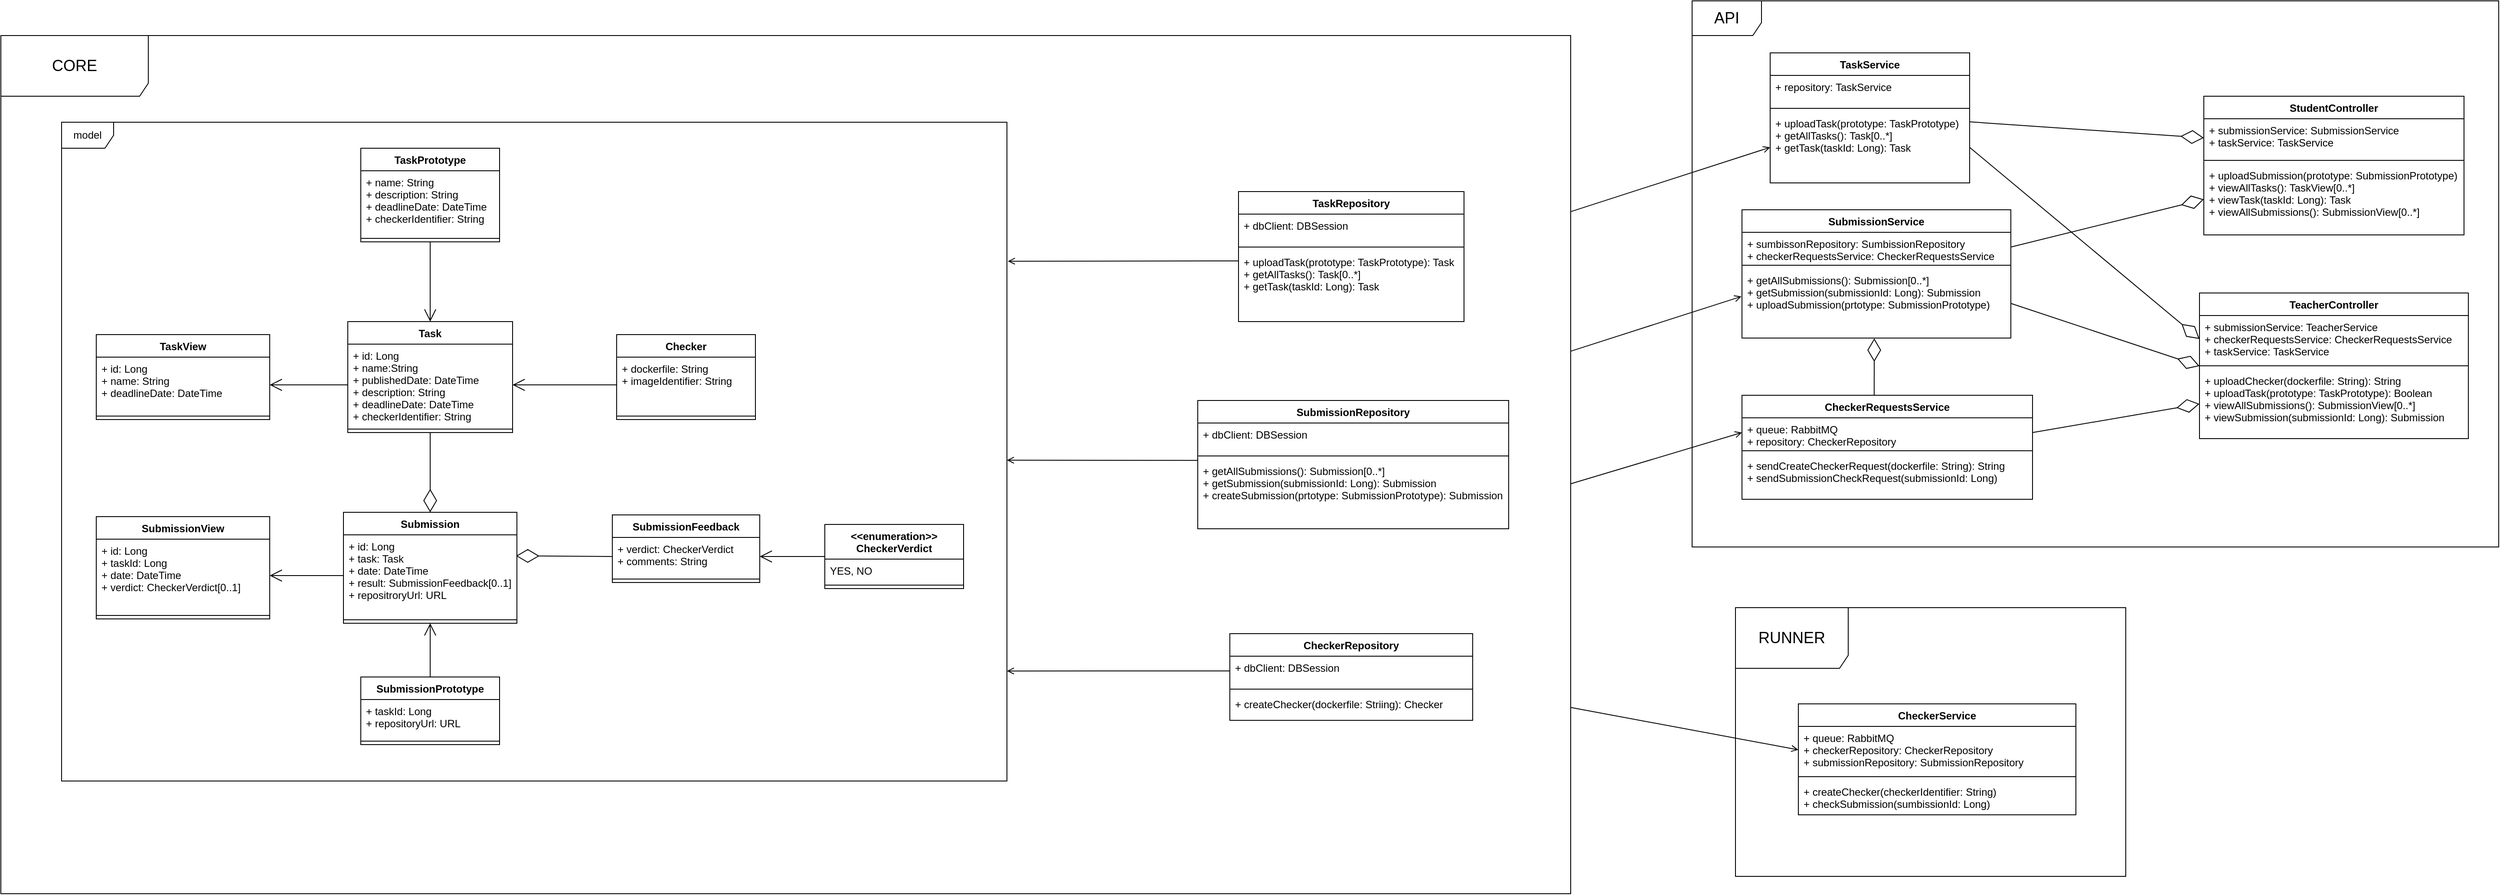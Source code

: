 <mxfile version="18.0.3" type="device"><diagram id="C5RBs43oDa-KdzZeNtuy" name="Page-1"><mxGraphModel dx="4216" dy="2003" grid="1" gridSize="10" guides="1" tooltips="1" connect="1" arrows="1" fold="1" page="1" pageScale="1" pageWidth="827" pageHeight="1169" math="0" shadow="0"><root><mxCell id="WIyWlLk6GJQsqaUBKTNV-0"/><mxCell id="WIyWlLk6GJQsqaUBKTNV-1" parent="WIyWlLk6GJQsqaUBKTNV-0"/><mxCell id="NryUj-5ahxl4Ziqzp5zA-139" value="RUNNER" style="shape=umlFrame;whiteSpace=wrap;html=1;fontSize=18;width=130;height=70;" parent="WIyWlLk6GJQsqaUBKTNV-1" vertex="1"><mxGeometry x="1440" y="880" width="450" height="310" as="geometry"/></mxCell><mxCell id="NryUj-5ahxl4Ziqzp5zA-133" value="&lt;font style=&quot;font-size: 18px;&quot;&gt;API&lt;/font&gt;" style="shape=umlFrame;whiteSpace=wrap;html=1;width=80;height=40;" parent="WIyWlLk6GJQsqaUBKTNV-1" vertex="1"><mxGeometry x="1390" y="180" width="930" height="630" as="geometry"/></mxCell><mxCell id="NryUj-5ahxl4Ziqzp5zA-138" value="&lt;span style=&quot;font-size: 18px;&quot;&gt;CORE&lt;/span&gt;" style="shape=umlFrame;whiteSpace=wrap;html=1;width=170;height=70;" parent="WIyWlLk6GJQsqaUBKTNV-1" vertex="1"><mxGeometry x="-560" y="220" width="1810" height="990" as="geometry"/></mxCell><mxCell id="NryUj-5ahxl4Ziqzp5zA-107" value="model" style="shape=umlFrame;whiteSpace=wrap;html=1;" parent="WIyWlLk6GJQsqaUBKTNV-1" vertex="1"><mxGeometry x="-490" y="320" width="1090" height="760" as="geometry"/></mxCell><mxCell id="KTFxfeS7jNHiuXFgbpvd-0" value="Task" style="swimlane;fontStyle=1;align=center;verticalAlign=top;childLayout=stackLayout;horizontal=1;startSize=26;horizontalStack=0;resizeParent=1;resizeParentMax=0;resizeLast=0;collapsible=1;marginBottom=0;" parent="WIyWlLk6GJQsqaUBKTNV-1" vertex="1"><mxGeometry x="-160" y="550" width="190" height="128" as="geometry"/></mxCell><mxCell id="KTFxfeS7jNHiuXFgbpvd-1" value="+ id: Long&#10;+ name:String&#10;+ publishedDate: DateTime&#10;+ description: String&#10;+ deadlineDate: DateTime&#10;+ checkerIdentifier: String" style="text;strokeColor=none;fillColor=none;align=left;verticalAlign=top;spacingLeft=4;spacingRight=4;overflow=hidden;rotatable=0;points=[[0,0.5],[1,0.5]];portConstraint=eastwest;" parent="KTFxfeS7jNHiuXFgbpvd-0" vertex="1"><mxGeometry y="26" width="190" height="94" as="geometry"/></mxCell><mxCell id="KTFxfeS7jNHiuXFgbpvd-2" value="" style="line;strokeWidth=1;fillColor=none;align=left;verticalAlign=middle;spacingTop=-1;spacingLeft=3;spacingRight=3;rotatable=0;labelPosition=right;points=[];portConstraint=eastwest;" parent="KTFxfeS7jNHiuXFgbpvd-0" vertex="1"><mxGeometry y="120" width="190" height="8" as="geometry"/></mxCell><mxCell id="KTFxfeS7jNHiuXFgbpvd-4" value="Submission" style="swimlane;fontStyle=1;align=center;verticalAlign=top;childLayout=stackLayout;horizontal=1;startSize=26;horizontalStack=0;resizeParent=1;resizeParentMax=0;resizeLast=0;collapsible=1;marginBottom=0;" parent="WIyWlLk6GJQsqaUBKTNV-1" vertex="1"><mxGeometry x="-165" y="770" width="200" height="128" as="geometry"/></mxCell><mxCell id="KTFxfeS7jNHiuXFgbpvd-5" value="+ id: Long&#10;+ task: Task&#10;+ date: DateTime&#10;+ result: SubmissionFeedback[0..1]&#10;+ repositroryUrl: URL &#10;" style="text;strokeColor=none;fillColor=none;align=left;verticalAlign=top;spacingLeft=4;spacingRight=4;overflow=hidden;rotatable=0;points=[[0,0.5],[1,0.5]];portConstraint=eastwest;" parent="KTFxfeS7jNHiuXFgbpvd-4" vertex="1"><mxGeometry y="26" width="200" height="94" as="geometry"/></mxCell><mxCell id="KTFxfeS7jNHiuXFgbpvd-6" value="" style="line;strokeWidth=1;fillColor=none;align=left;verticalAlign=middle;spacingTop=-1;spacingLeft=3;spacingRight=3;rotatable=0;labelPosition=right;points=[];portConstraint=eastwest;" parent="KTFxfeS7jNHiuXFgbpvd-4" vertex="1"><mxGeometry y="120" width="200" height="8" as="geometry"/></mxCell><mxCell id="KTFxfeS7jNHiuXFgbpvd-19" value="SubmissionFeedback" style="swimlane;fontStyle=1;align=center;verticalAlign=top;childLayout=stackLayout;horizontal=1;startSize=26;horizontalStack=0;resizeParent=1;resizeParentMax=0;resizeLast=0;collapsible=1;marginBottom=0;" parent="WIyWlLk6GJQsqaUBKTNV-1" vertex="1"><mxGeometry x="145" y="773" width="170" height="78" as="geometry"/></mxCell><mxCell id="KTFxfeS7jNHiuXFgbpvd-20" value="+ verdict: CheckerVerdict&#10;+ comments: String&#10;" style="text;strokeColor=none;fillColor=none;align=left;verticalAlign=top;spacingLeft=4;spacingRight=4;overflow=hidden;rotatable=0;points=[[0,0.5],[1,0.5]];portConstraint=eastwest;" parent="KTFxfeS7jNHiuXFgbpvd-19" vertex="1"><mxGeometry y="26" width="170" height="44" as="geometry"/></mxCell><mxCell id="KTFxfeS7jNHiuXFgbpvd-21" value="" style="line;strokeWidth=1;fillColor=none;align=left;verticalAlign=middle;spacingTop=-1;spacingLeft=3;spacingRight=3;rotatable=0;labelPosition=right;points=[];portConstraint=eastwest;" parent="KTFxfeS7jNHiuXFgbpvd-19" vertex="1"><mxGeometry y="70" width="170" height="8" as="geometry"/></mxCell><mxCell id="KTFxfeS7jNHiuXFgbpvd-35" value="&lt;&lt;enumeration&gt;&gt;&#10;CheckerVerdict" style="swimlane;fontStyle=1;align=center;verticalAlign=top;childLayout=stackLayout;horizontal=1;startSize=40;horizontalStack=0;resizeParent=1;resizeParentMax=0;resizeLast=0;collapsible=1;marginBottom=0;" parent="WIyWlLk6GJQsqaUBKTNV-1" vertex="1"><mxGeometry x="390" y="784" width="160" height="74" as="geometry"/></mxCell><mxCell id="KTFxfeS7jNHiuXFgbpvd-36" value="YES, NO" style="text;strokeColor=none;fillColor=none;align=left;verticalAlign=top;spacingLeft=4;spacingRight=4;overflow=hidden;rotatable=0;points=[[0,0.5],[1,0.5]];portConstraint=eastwest;" parent="KTFxfeS7jNHiuXFgbpvd-35" vertex="1"><mxGeometry y="40" width="160" height="26" as="geometry"/></mxCell><mxCell id="KTFxfeS7jNHiuXFgbpvd-37" value="" style="line;strokeWidth=1;fillColor=none;align=left;verticalAlign=middle;spacingTop=-1;spacingLeft=3;spacingRight=3;rotatable=0;labelPosition=right;points=[];portConstraint=eastwest;" parent="KTFxfeS7jNHiuXFgbpvd-35" vertex="1"><mxGeometry y="66" width="160" height="8" as="geometry"/></mxCell><mxCell id="NryUj-5ahxl4Ziqzp5zA-10" value="" style="endArrow=diamondThin;endFill=0;endSize=24;html=1;rounded=0;exitX=0.5;exitY=1;exitDx=0;exitDy=0;entryX=0.5;entryY=0;entryDx=0;entryDy=0;" parent="WIyWlLk6GJQsqaUBKTNV-1" source="KTFxfeS7jNHiuXFgbpvd-0" target="KTFxfeS7jNHiuXFgbpvd-4" edge="1"><mxGeometry width="160" relative="1" as="geometry"><mxPoint x="40" y="770" as="sourcePoint"/><mxPoint x="-130" y="690" as="targetPoint"/></mxGeometry></mxCell><mxCell id="NryUj-5ahxl4Ziqzp5zA-12" value="" style="endArrow=diamondThin;endFill=0;endSize=24;html=1;rounded=0;exitX=0;exitY=0.5;exitDx=0;exitDy=0;entryX=0.995;entryY=0.258;entryDx=0;entryDy=0;entryPerimeter=0;" parent="WIyWlLk6GJQsqaUBKTNV-1" source="KTFxfeS7jNHiuXFgbpvd-20" target="KTFxfeS7jNHiuXFgbpvd-5" edge="1"><mxGeometry width="160" relative="1" as="geometry"><mxPoint x="40" y="770" as="sourcePoint"/><mxPoint x="40" y="815" as="targetPoint"/></mxGeometry></mxCell><mxCell id="NryUj-5ahxl4Ziqzp5zA-29" value="Checker" style="swimlane;fontStyle=1;align=center;verticalAlign=top;childLayout=stackLayout;horizontal=1;startSize=26;horizontalStack=0;resizeParent=1;resizeParentMax=0;resizeLast=0;collapsible=1;marginBottom=0;" parent="WIyWlLk6GJQsqaUBKTNV-1" vertex="1"><mxGeometry x="150" y="565" width="160" height="98" as="geometry"/></mxCell><mxCell id="NryUj-5ahxl4Ziqzp5zA-30" value="+ dockerfile: String&#10;+ imageIdentifier: String" style="text;strokeColor=none;fillColor=none;align=left;verticalAlign=top;spacingLeft=4;spacingRight=4;overflow=hidden;rotatable=0;points=[[0,0.5],[1,0.5]];portConstraint=eastwest;" parent="NryUj-5ahxl4Ziqzp5zA-29" vertex="1"><mxGeometry y="26" width="160" height="64" as="geometry"/></mxCell><mxCell id="NryUj-5ahxl4Ziqzp5zA-31" value="" style="line;strokeWidth=1;fillColor=none;align=left;verticalAlign=middle;spacingTop=-1;spacingLeft=3;spacingRight=3;rotatable=0;labelPosition=right;points=[];portConstraint=eastwest;" parent="NryUj-5ahxl4Ziqzp5zA-29" vertex="1"><mxGeometry y="90" width="160" height="8" as="geometry"/></mxCell><mxCell id="NryUj-5ahxl4Ziqzp5zA-34" value="" style="endArrow=open;endFill=1;endSize=12;html=1;rounded=0;exitX=0;exitY=0.5;exitDx=0;exitDy=0;" parent="WIyWlLk6GJQsqaUBKTNV-1" source="NryUj-5ahxl4Ziqzp5zA-30" target="KTFxfeS7jNHiuXFgbpvd-1" edge="1"><mxGeometry width="160" relative="1" as="geometry"><mxPoint x="50" y="691" as="sourcePoint"/><mxPoint x="210" y="691" as="targetPoint"/></mxGeometry></mxCell><mxCell id="NryUj-5ahxl4Ziqzp5zA-35" value="TaskPrototype" style="swimlane;fontStyle=1;align=center;verticalAlign=top;childLayout=stackLayout;horizontal=1;startSize=26;horizontalStack=0;resizeParent=1;resizeParentMax=0;resizeLast=0;collapsible=1;marginBottom=0;" parent="WIyWlLk6GJQsqaUBKTNV-1" vertex="1"><mxGeometry x="-145" y="350" width="160" height="108" as="geometry"/></mxCell><mxCell id="NryUj-5ahxl4Ziqzp5zA-36" value="+ name: String&#10;+ description: String&#10;+ deadlineDate: DateTime&#10;+ checkerIdentifier: String" style="text;strokeColor=none;fillColor=none;align=left;verticalAlign=top;spacingLeft=4;spacingRight=4;overflow=hidden;rotatable=0;points=[[0,0.5],[1,0.5]];portConstraint=eastwest;" parent="NryUj-5ahxl4Ziqzp5zA-35" vertex="1"><mxGeometry y="26" width="160" height="74" as="geometry"/></mxCell><mxCell id="NryUj-5ahxl4Ziqzp5zA-37" value="" style="line;strokeWidth=1;fillColor=none;align=left;verticalAlign=middle;spacingTop=-1;spacingLeft=3;spacingRight=3;rotatable=0;labelPosition=right;points=[];portConstraint=eastwest;" parent="NryUj-5ahxl4Ziqzp5zA-35" vertex="1"><mxGeometry y="100" width="160" height="8" as="geometry"/></mxCell><mxCell id="NryUj-5ahxl4Ziqzp5zA-39" value="" style="endArrow=open;endFill=1;endSize=12;html=1;rounded=0;entryX=0.5;entryY=0;entryDx=0;entryDy=0;exitX=0.5;exitY=1;exitDx=0;exitDy=0;" parent="WIyWlLk6GJQsqaUBKTNV-1" source="NryUj-5ahxl4Ziqzp5zA-35" target="KTFxfeS7jNHiuXFgbpvd-0" edge="1"><mxGeometry width="160" relative="1" as="geometry"><mxPoint x="-100" y="460" as="sourcePoint"/><mxPoint x="-65" y="488.004" as="targetPoint"/></mxGeometry></mxCell><mxCell id="NryUj-5ahxl4Ziqzp5zA-40" value="SubmissionView" style="swimlane;fontStyle=1;align=center;verticalAlign=top;childLayout=stackLayout;horizontal=1;startSize=26;horizontalStack=0;resizeParent=1;resizeParentMax=0;resizeLast=0;collapsible=1;marginBottom=0;" parent="WIyWlLk6GJQsqaUBKTNV-1" vertex="1"><mxGeometry x="-450" y="775" width="200" height="118" as="geometry"/></mxCell><mxCell id="NryUj-5ahxl4Ziqzp5zA-41" value="+ id: Long&#10;+ taskId: Long&#10;+ date: DateTime&#10;+ verdict: CheckerVerdict[0..1] &#10;" style="text;strokeColor=none;fillColor=none;align=left;verticalAlign=top;spacingLeft=4;spacingRight=4;overflow=hidden;rotatable=0;points=[[0,0.5],[1,0.5]];portConstraint=eastwest;" parent="NryUj-5ahxl4Ziqzp5zA-40" vertex="1"><mxGeometry y="26" width="200" height="84" as="geometry"/></mxCell><mxCell id="NryUj-5ahxl4Ziqzp5zA-42" value="" style="line;strokeWidth=1;fillColor=none;align=left;verticalAlign=middle;spacingTop=-1;spacingLeft=3;spacingRight=3;rotatable=0;labelPosition=right;points=[];portConstraint=eastwest;" parent="NryUj-5ahxl4Ziqzp5zA-40" vertex="1"><mxGeometry y="110" width="200" height="8" as="geometry"/></mxCell><mxCell id="NryUj-5ahxl4Ziqzp5zA-47" value="TeacherController" style="swimlane;fontStyle=1;align=center;verticalAlign=top;childLayout=stackLayout;horizontal=1;startSize=26;horizontalStack=0;resizeParent=1;resizeParentMax=0;resizeLast=0;collapsible=1;marginBottom=0;" parent="WIyWlLk6GJQsqaUBKTNV-1" vertex="1"><mxGeometry x="1975" y="517" width="310" height="168" as="geometry"/></mxCell><mxCell id="NryUj-5ahxl4Ziqzp5zA-48" value="+ submissionService: TeacherService&#10;+ checkerRequestsService: CheckerRequestsService&#10;+ taskService: TaskService" style="text;strokeColor=none;fillColor=none;align=left;verticalAlign=top;spacingLeft=4;spacingRight=4;overflow=hidden;rotatable=0;points=[[0,0.5],[1,0.5]];portConstraint=eastwest;" parent="NryUj-5ahxl4Ziqzp5zA-47" vertex="1"><mxGeometry y="26" width="310" height="54" as="geometry"/></mxCell><mxCell id="NryUj-5ahxl4Ziqzp5zA-49" value="" style="line;strokeWidth=1;fillColor=none;align=left;verticalAlign=middle;spacingTop=-1;spacingLeft=3;spacingRight=3;rotatable=0;labelPosition=right;points=[];portConstraint=eastwest;" parent="NryUj-5ahxl4Ziqzp5zA-47" vertex="1"><mxGeometry y="80" width="310" height="8" as="geometry"/></mxCell><mxCell id="NryUj-5ahxl4Ziqzp5zA-50" value="+ uploadChecker(dockerfile: String): String&#10;+ uploadTask(prototype: TaskPrototype): Boolean&#10;+ viewAllSubmissions(): SubmissionView[0..*]&#10;+ viewSubmission(submissionId: Long): Submission" style="text;strokeColor=none;fillColor=none;align=left;verticalAlign=top;spacingLeft=4;spacingRight=4;overflow=hidden;rotatable=0;points=[[0,0.5],[1,0.5]];portConstraint=eastwest;" parent="NryUj-5ahxl4Ziqzp5zA-47" vertex="1"><mxGeometry y="88" width="310" height="80" as="geometry"/></mxCell><mxCell id="NryUj-5ahxl4Ziqzp5zA-53" value="SubmissionService" style="swimlane;fontStyle=1;align=center;verticalAlign=top;childLayout=stackLayout;horizontal=1;startSize=26;horizontalStack=0;resizeParent=1;resizeParentMax=0;resizeLast=0;collapsible=1;marginBottom=0;" parent="WIyWlLk6GJQsqaUBKTNV-1" vertex="1"><mxGeometry x="1447.5" y="421" width="310" height="148" as="geometry"/></mxCell><mxCell id="NryUj-5ahxl4Ziqzp5zA-54" value="+ sumbissonRepository: SumbissionRepository&#10;+ checkerRequestsService: CheckerRequestsService" style="text;strokeColor=none;fillColor=none;align=left;verticalAlign=top;spacingLeft=4;spacingRight=4;overflow=hidden;rotatable=0;points=[[0,0.5],[1,0.5]];portConstraint=eastwest;" parent="NryUj-5ahxl4Ziqzp5zA-53" vertex="1"><mxGeometry y="26" width="310" height="34" as="geometry"/></mxCell><mxCell id="NryUj-5ahxl4Ziqzp5zA-55" value="" style="line;strokeWidth=1;fillColor=none;align=left;verticalAlign=middle;spacingTop=-1;spacingLeft=3;spacingRight=3;rotatable=0;labelPosition=right;points=[];portConstraint=eastwest;" parent="NryUj-5ahxl4Ziqzp5zA-53" vertex="1"><mxGeometry y="60" width="310" height="8" as="geometry"/></mxCell><mxCell id="fENljMGTJl0jk8pTRysw-4" style="edgeStyle=none;rounded=0;orthogonalLoop=1;jettySize=auto;html=1;entryX=-0.002;entryY=0.4;entryDx=0;entryDy=0;fontSize=12;endArrow=open;endFill=0;entryPerimeter=0;" edge="1" parent="NryUj-5ahxl4Ziqzp5zA-53" target="NryUj-5ahxl4Ziqzp5zA-56"><mxGeometry relative="1" as="geometry"><mxPoint x="-197.5" y="163.167" as="sourcePoint"/><mxPoint x="32.5" y="89" as="targetPoint"/></mxGeometry></mxCell><mxCell id="NryUj-5ahxl4Ziqzp5zA-56" value="+ getAllSubmissions(): Submission[0..*]&#10;+ getSubmission(submissionId: Long): Submission&#10;+ uploadSubmission(prtotype: SubmissionPrototype)" style="text;strokeColor=none;fillColor=none;align=left;verticalAlign=top;spacingLeft=4;spacingRight=4;overflow=hidden;rotatable=0;points=[[0,0.5],[1,0.5]];portConstraint=eastwest;" parent="NryUj-5ahxl4Ziqzp5zA-53" vertex="1"><mxGeometry y="68" width="310" height="80" as="geometry"/></mxCell><mxCell id="NryUj-5ahxl4Ziqzp5zA-57" value="CheckerRequestsService" style="swimlane;fontStyle=1;align=center;verticalAlign=top;childLayout=stackLayout;horizontal=1;startSize=26;horizontalStack=0;resizeParent=1;resizeParentMax=0;resizeLast=0;collapsible=1;marginBottom=0;" parent="WIyWlLk6GJQsqaUBKTNV-1" vertex="1"><mxGeometry x="1447.5" y="635" width="335" height="120" as="geometry"/></mxCell><mxCell id="NryUj-5ahxl4Ziqzp5zA-58" value="+ queue: RabbitMQ&#10;+ repository: CheckerRepository" style="text;strokeColor=none;fillColor=none;align=left;verticalAlign=top;spacingLeft=4;spacingRight=4;overflow=hidden;rotatable=0;points=[[0,0.5],[1,0.5]];portConstraint=eastwest;" parent="NryUj-5ahxl4Ziqzp5zA-57" vertex="1"><mxGeometry y="26" width="335" height="34" as="geometry"/></mxCell><mxCell id="NryUj-5ahxl4Ziqzp5zA-59" value="" style="line;strokeWidth=1;fillColor=none;align=left;verticalAlign=middle;spacingTop=-1;spacingLeft=3;spacingRight=3;rotatable=0;labelPosition=right;points=[];portConstraint=eastwest;" parent="NryUj-5ahxl4Ziqzp5zA-57" vertex="1"><mxGeometry y="60" width="335" height="8" as="geometry"/></mxCell><mxCell id="NryUj-5ahxl4Ziqzp5zA-60" value="+ sendCreateCheckerRequest(dockerfile: String): String&#10;+ sendSubmissionCheckRequest(submissionId: Long)" style="text;strokeColor=none;fillColor=none;align=left;verticalAlign=top;spacingLeft=4;spacingRight=4;overflow=hidden;rotatable=0;points=[[0,0.5],[1,0.5]];portConstraint=eastwest;" parent="NryUj-5ahxl4Ziqzp5zA-57" vertex="1"><mxGeometry y="68" width="335" height="52" as="geometry"/></mxCell><mxCell id="NryUj-5ahxl4Ziqzp5zA-65" value="StudentController" style="swimlane;fontStyle=1;align=center;verticalAlign=top;childLayout=stackLayout;horizontal=1;startSize=26;horizontalStack=0;resizeParent=1;resizeParentMax=0;resizeLast=0;collapsible=1;marginBottom=0;" parent="WIyWlLk6GJQsqaUBKTNV-1" vertex="1"><mxGeometry x="1980" y="290" width="300" height="160" as="geometry"/></mxCell><mxCell id="NryUj-5ahxl4Ziqzp5zA-66" value="+ submissionService: SubmissionService&#10;+ taskService: TaskService &#10;" style="text;strokeColor=none;fillColor=none;align=left;verticalAlign=top;spacingLeft=4;spacingRight=4;overflow=hidden;rotatable=0;points=[[0,0.5],[1,0.5]];portConstraint=eastwest;" parent="NryUj-5ahxl4Ziqzp5zA-65" vertex="1"><mxGeometry y="26" width="300" height="44" as="geometry"/></mxCell><mxCell id="NryUj-5ahxl4Ziqzp5zA-67" value="" style="line;strokeWidth=1;fillColor=none;align=left;verticalAlign=middle;spacingTop=-1;spacingLeft=3;spacingRight=3;rotatable=0;labelPosition=right;points=[];portConstraint=eastwest;" parent="NryUj-5ahxl4Ziqzp5zA-65" vertex="1"><mxGeometry y="70" width="300" height="8" as="geometry"/></mxCell><mxCell id="NryUj-5ahxl4Ziqzp5zA-68" value="+ uploadSubmission(prototype: SubmissionPrototype)&#10;+ viewAllTasks(): TaskView[0..*]&#10;+ viewTask(taskId: Long): Task&#10;+ viewAllSubmissions(): SubmissionView[0..*]" style="text;strokeColor=none;fillColor=none;align=left;verticalAlign=top;spacingLeft=4;spacingRight=4;overflow=hidden;rotatable=0;points=[[0,0.5],[1,0.5]];portConstraint=eastwest;" parent="NryUj-5ahxl4Ziqzp5zA-65" vertex="1"><mxGeometry y="78" width="300" height="82" as="geometry"/></mxCell><mxCell id="NryUj-5ahxl4Ziqzp5zA-69" value="TaskView" style="swimlane;fontStyle=1;align=center;verticalAlign=top;childLayout=stackLayout;horizontal=1;startSize=26;horizontalStack=0;resizeParent=1;resizeParentMax=0;resizeLast=0;collapsible=1;marginBottom=0;" parent="WIyWlLk6GJQsqaUBKTNV-1" vertex="1"><mxGeometry x="-450" y="565" width="200" height="98" as="geometry"/></mxCell><mxCell id="NryUj-5ahxl4Ziqzp5zA-70" value="+ id: Long&#10;+ name: String&#10;+ deadlineDate: DateTime &#10;" style="text;strokeColor=none;fillColor=none;align=left;verticalAlign=top;spacingLeft=4;spacingRight=4;overflow=hidden;rotatable=0;points=[[0,0.5],[1,0.5]];portConstraint=eastwest;" parent="NryUj-5ahxl4Ziqzp5zA-69" vertex="1"><mxGeometry y="26" width="200" height="64" as="geometry"/></mxCell><mxCell id="NryUj-5ahxl4Ziqzp5zA-71" value="" style="line;strokeWidth=1;fillColor=none;align=left;verticalAlign=middle;spacingTop=-1;spacingLeft=3;spacingRight=3;rotatable=0;labelPosition=right;points=[];portConstraint=eastwest;" parent="NryUj-5ahxl4Ziqzp5zA-69" vertex="1"><mxGeometry y="90" width="200" height="8" as="geometry"/></mxCell><mxCell id="NryUj-5ahxl4Ziqzp5zA-72" value="" style="endArrow=open;endFill=1;endSize=12;html=1;rounded=0;exitX=0;exitY=0.5;exitDx=0;exitDy=0;entryX=1;entryY=0.5;entryDx=0;entryDy=0;" parent="WIyWlLk6GJQsqaUBKTNV-1" source="KTFxfeS7jNHiuXFgbpvd-1" target="NryUj-5ahxl4Ziqzp5zA-70" edge="1"><mxGeometry width="160" relative="1" as="geometry"><mxPoint x="-179" y="615.016" as="sourcePoint"/><mxPoint x="-260" y="612.98" as="targetPoint"/></mxGeometry></mxCell><mxCell id="NryUj-5ahxl4Ziqzp5zA-73" value="SubmissionPrototype" style="swimlane;fontStyle=1;align=center;verticalAlign=top;childLayout=stackLayout;horizontal=1;startSize=26;horizontalStack=0;resizeParent=1;resizeParentMax=0;resizeLast=0;collapsible=1;marginBottom=0;" parent="WIyWlLk6GJQsqaUBKTNV-1" vertex="1"><mxGeometry x="-145" y="960" width="160" height="78" as="geometry"/></mxCell><mxCell id="NryUj-5ahxl4Ziqzp5zA-74" value="+ taskId: Long&#10;+ repositoryUrl: URL &#10;" style="text;strokeColor=none;fillColor=none;align=left;verticalAlign=top;spacingLeft=4;spacingRight=4;overflow=hidden;rotatable=0;points=[[0,0.5],[1,0.5]];portConstraint=eastwest;" parent="NryUj-5ahxl4Ziqzp5zA-73" vertex="1"><mxGeometry y="26" width="160" height="44" as="geometry"/></mxCell><mxCell id="NryUj-5ahxl4Ziqzp5zA-75" value="" style="line;strokeWidth=1;fillColor=none;align=left;verticalAlign=middle;spacingTop=-1;spacingLeft=3;spacingRight=3;rotatable=0;labelPosition=right;points=[];portConstraint=eastwest;" parent="NryUj-5ahxl4Ziqzp5zA-73" vertex="1"><mxGeometry y="70" width="160" height="8" as="geometry"/></mxCell><mxCell id="NryUj-5ahxl4Ziqzp5zA-76" value="" style="endArrow=open;endFill=1;endSize=12;html=1;rounded=0;exitX=0;exitY=0.5;exitDx=0;exitDy=0;entryX=1;entryY=0.5;entryDx=0;entryDy=0;" parent="WIyWlLk6GJQsqaUBKTNV-1" source="KTFxfeS7jNHiuXFgbpvd-5" target="NryUj-5ahxl4Ziqzp5zA-41" edge="1"><mxGeometry width="160" relative="1" as="geometry"><mxPoint x="-150" y="633" as="sourcePoint"/><mxPoint x="-240" y="633" as="targetPoint"/></mxGeometry></mxCell><mxCell id="NryUj-5ahxl4Ziqzp5zA-77" value="" style="endArrow=open;endFill=1;endSize=12;html=1;rounded=0;exitX=0.5;exitY=0;exitDx=0;exitDy=0;entryX=0.5;entryY=1;entryDx=0;entryDy=0;" parent="WIyWlLk6GJQsqaUBKTNV-1" source="NryUj-5ahxl4Ziqzp5zA-73" target="KTFxfeS7jNHiuXFgbpvd-4" edge="1"><mxGeometry width="160" relative="1" as="geometry"><mxPoint x="-55" y="560" as="sourcePoint"/><mxPoint x="-55" y="468" as="targetPoint"/></mxGeometry></mxCell><mxCell id="NryUj-5ahxl4Ziqzp5zA-149" style="edgeStyle=none;rounded=0;orthogonalLoop=1;jettySize=auto;html=1;entryX=0;entryY=0.5;entryDx=0;entryDy=0;fontSize=12;endArrow=open;endFill=0;" parent="WIyWlLk6GJQsqaUBKTNV-1" source="NryUj-5ahxl4Ziqzp5zA-138" target="NryUj-5ahxl4Ziqzp5zA-81" edge="1"><mxGeometry relative="1" as="geometry"><mxPoint x="1270" y="570" as="sourcePoint"/></mxGeometry></mxCell><mxCell id="NryUj-5ahxl4Ziqzp5zA-78" value="TaskService" style="swimlane;fontStyle=1;align=center;verticalAlign=top;childLayout=stackLayout;horizontal=1;startSize=26;horizontalStack=0;resizeParent=1;resizeParentMax=0;resizeLast=0;collapsible=1;marginBottom=0;" parent="WIyWlLk6GJQsqaUBKTNV-1" vertex="1"><mxGeometry x="1480" y="240" width="230" height="150" as="geometry"/></mxCell><mxCell id="NryUj-5ahxl4Ziqzp5zA-79" value="+ repository: TaskService&#10;" style="text;strokeColor=none;fillColor=none;align=left;verticalAlign=top;spacingLeft=4;spacingRight=4;overflow=hidden;rotatable=0;points=[[0,0.5],[1,0.5]];portConstraint=eastwest;" parent="NryUj-5ahxl4Ziqzp5zA-78" vertex="1"><mxGeometry y="26" width="230" height="34" as="geometry"/></mxCell><mxCell id="NryUj-5ahxl4Ziqzp5zA-80" value="" style="line;strokeWidth=1;fillColor=none;align=left;verticalAlign=middle;spacingTop=-1;spacingLeft=3;spacingRight=3;rotatable=0;labelPosition=right;points=[];portConstraint=eastwest;" parent="NryUj-5ahxl4Ziqzp5zA-78" vertex="1"><mxGeometry y="60" width="230" height="8" as="geometry"/></mxCell><mxCell id="NryUj-5ahxl4Ziqzp5zA-81" value="+ uploadTask(prototype: TaskPrototype)&#10;+ getAllTasks(): Task[0..*]&#10;+ getTask(taskId: Long): Task" style="text;strokeColor=none;fillColor=none;align=left;verticalAlign=top;spacingLeft=4;spacingRight=4;overflow=hidden;rotatable=0;points=[[0,0.5],[1,0.5]];portConstraint=eastwest;" parent="NryUj-5ahxl4Ziqzp5zA-78" vertex="1"><mxGeometry y="68" width="230" height="82" as="geometry"/></mxCell><mxCell id="NryUj-5ahxl4Ziqzp5zA-86" value="SubmissionRepository" style="swimlane;fontStyle=1;align=center;verticalAlign=top;childLayout=stackLayout;horizontal=1;startSize=26;horizontalStack=0;resizeParent=1;resizeParentMax=0;resizeLast=0;collapsible=1;marginBottom=0;" parent="WIyWlLk6GJQsqaUBKTNV-1" vertex="1"><mxGeometry x="820" y="641" width="358.5" height="148" as="geometry"/></mxCell><mxCell id="NryUj-5ahxl4Ziqzp5zA-87" value="+ dbClient: DBSession" style="text;strokeColor=none;fillColor=none;align=left;verticalAlign=top;spacingLeft=4;spacingRight=4;overflow=hidden;rotatable=0;points=[[0,0.5],[1,0.5]];portConstraint=eastwest;" parent="NryUj-5ahxl4Ziqzp5zA-86" vertex="1"><mxGeometry y="26" width="358.5" height="34" as="geometry"/></mxCell><mxCell id="NryUj-5ahxl4Ziqzp5zA-88" value="" style="line;strokeWidth=1;fillColor=none;align=left;verticalAlign=middle;spacingTop=-1;spacingLeft=3;spacingRight=3;rotatable=0;labelPosition=right;points=[];portConstraint=eastwest;" parent="NryUj-5ahxl4Ziqzp5zA-86" vertex="1"><mxGeometry y="60" width="358.5" height="8" as="geometry"/></mxCell><mxCell id="NryUj-5ahxl4Ziqzp5zA-89" value="+ getAllSubmissions(): Submission[0..*]&#10;+ getSubmission(submissionId: Long): Submission&#10;+ createSubmission(prtotype: SubmissionPrototype): Submission" style="text;strokeColor=none;fillColor=none;align=left;verticalAlign=top;spacingLeft=4;spacingRight=4;overflow=hidden;rotatable=0;points=[[0,0.5],[1,0.5]];portConstraint=eastwest;" parent="NryUj-5ahxl4Ziqzp5zA-86" vertex="1"><mxGeometry y="68" width="358.5" height="80" as="geometry"/></mxCell><mxCell id="NryUj-5ahxl4Ziqzp5zA-135" style="edgeStyle=none;rounded=0;orthogonalLoop=1;jettySize=auto;html=1;endArrow=open;endFill=0;entryX=1.001;entryY=0.211;entryDx=0;entryDy=0;entryPerimeter=0;exitX=0;exitY=0.146;exitDx=0;exitDy=0;exitPerimeter=0;" parent="WIyWlLk6GJQsqaUBKTNV-1" source="NryUj-5ahxl4Ziqzp5zA-93" target="NryUj-5ahxl4Ziqzp5zA-107" edge="1"><mxGeometry relative="1" as="geometry"/></mxCell><mxCell id="NryUj-5ahxl4Ziqzp5zA-90" value="TaskRepository" style="swimlane;fontStyle=1;align=center;verticalAlign=top;childLayout=stackLayout;horizontal=1;startSize=26;horizontalStack=0;resizeParent=1;resizeParentMax=0;resizeLast=0;collapsible=1;marginBottom=0;" parent="WIyWlLk6GJQsqaUBKTNV-1" vertex="1"><mxGeometry x="867" y="400" width="260" height="150" as="geometry"/></mxCell><mxCell id="NryUj-5ahxl4Ziqzp5zA-91" value="+ dbClient: DBSession" style="text;strokeColor=none;fillColor=none;align=left;verticalAlign=top;spacingLeft=4;spacingRight=4;overflow=hidden;rotatable=0;points=[[0,0.5],[1,0.5]];portConstraint=eastwest;" parent="NryUj-5ahxl4Ziqzp5zA-90" vertex="1"><mxGeometry y="26" width="260" height="34" as="geometry"/></mxCell><mxCell id="NryUj-5ahxl4Ziqzp5zA-92" value="" style="line;strokeWidth=1;fillColor=none;align=left;verticalAlign=middle;spacingTop=-1;spacingLeft=3;spacingRight=3;rotatable=0;labelPosition=right;points=[];portConstraint=eastwest;" parent="NryUj-5ahxl4Ziqzp5zA-90" vertex="1"><mxGeometry y="60" width="260" height="8" as="geometry"/></mxCell><mxCell id="NryUj-5ahxl4Ziqzp5zA-93" value="+ uploadTask(prototype: TaskPrototype): Task&#10;+ getAllTasks(): Task[0..*]&#10;+ getTask(taskId: Long): Task" style="text;strokeColor=none;fillColor=none;align=left;verticalAlign=top;spacingLeft=4;spacingRight=4;overflow=hidden;rotatable=0;points=[[0,0.5],[1,0.5]];portConstraint=eastwest;" parent="NryUj-5ahxl4Ziqzp5zA-90" vertex="1"><mxGeometry y="68" width="260" height="82" as="geometry"/></mxCell><mxCell id="NryUj-5ahxl4Ziqzp5zA-94" value="CheckerRepository" style="swimlane;fontStyle=1;align=center;verticalAlign=top;childLayout=stackLayout;horizontal=1;startSize=26;horizontalStack=0;resizeParent=1;resizeParentMax=0;resizeLast=0;collapsible=1;marginBottom=0;" parent="WIyWlLk6GJQsqaUBKTNV-1" vertex="1"><mxGeometry x="857" y="910" width="280" height="100" as="geometry"/></mxCell><mxCell id="NryUj-5ahxl4Ziqzp5zA-95" value="+ dbClient: DBSession" style="text;strokeColor=none;fillColor=none;align=left;verticalAlign=top;spacingLeft=4;spacingRight=4;overflow=hidden;rotatable=0;points=[[0,0.5],[1,0.5]];portConstraint=eastwest;" parent="NryUj-5ahxl4Ziqzp5zA-94" vertex="1"><mxGeometry y="26" width="280" height="34" as="geometry"/></mxCell><mxCell id="NryUj-5ahxl4Ziqzp5zA-96" value="" style="line;strokeWidth=1;fillColor=none;align=left;verticalAlign=middle;spacingTop=-1;spacingLeft=3;spacingRight=3;rotatable=0;labelPosition=right;points=[];portConstraint=eastwest;" parent="NryUj-5ahxl4Ziqzp5zA-94" vertex="1"><mxGeometry y="60" width="280" height="8" as="geometry"/></mxCell><mxCell id="NryUj-5ahxl4Ziqzp5zA-97" value="+ createChecker(dockerfile: Striing): Checker" style="text;strokeColor=none;fillColor=none;align=left;verticalAlign=top;spacingLeft=4;spacingRight=4;overflow=hidden;rotatable=0;points=[[0,0.5],[1,0.5]];portConstraint=eastwest;" parent="NryUj-5ahxl4Ziqzp5zA-94" vertex="1"><mxGeometry y="68" width="280" height="32" as="geometry"/></mxCell><mxCell id="NryUj-5ahxl4Ziqzp5zA-136" style="edgeStyle=none;rounded=0;orthogonalLoop=1;jettySize=auto;html=1;endArrow=open;endFill=0;entryX=1;entryY=0.513;entryDx=0;entryDy=0;entryPerimeter=0;exitX=0;exitY=0.014;exitDx=0;exitDy=0;exitPerimeter=0;" parent="WIyWlLk6GJQsqaUBKTNV-1" source="NryUj-5ahxl4Ziqzp5zA-89" target="NryUj-5ahxl4Ziqzp5zA-107" edge="1"><mxGeometry relative="1" as="geometry"><mxPoint x="810" y="710" as="sourcePoint"/><mxPoint x="611" y="708" as="targetPoint"/></mxGeometry></mxCell><mxCell id="NryUj-5ahxl4Ziqzp5zA-137" style="edgeStyle=none;rounded=0;orthogonalLoop=1;jettySize=auto;html=1;entryX=1;entryY=0.833;entryDx=0;entryDy=0;endArrow=open;endFill=0;exitX=0;exitY=0.5;exitDx=0;exitDy=0;entryPerimeter=0;" parent="WIyWlLk6GJQsqaUBKTNV-1" source="NryUj-5ahxl4Ziqzp5zA-95" target="NryUj-5ahxl4Ziqzp5zA-107" edge="1"><mxGeometry relative="1" as="geometry"/></mxCell><mxCell id="NryUj-5ahxl4Ziqzp5zA-144" value="CheckerService" style="swimlane;fontStyle=1;align=center;verticalAlign=top;childLayout=stackLayout;horizontal=1;startSize=26;horizontalStack=0;resizeParent=1;resizeParentMax=0;resizeLast=0;collapsible=1;marginBottom=0;fontSize=12;" parent="WIyWlLk6GJQsqaUBKTNV-1" vertex="1"><mxGeometry x="1512.5" y="991" width="320" height="128" as="geometry"/></mxCell><mxCell id="NryUj-5ahxl4Ziqzp5zA-145" value="+ queue: RabbitMQ&#10;+ checkerRepository: CheckerRepository&#10;+ submissionRepository: SubmissionRepository" style="text;strokeColor=none;fillColor=none;align=left;verticalAlign=top;spacingLeft=4;spacingRight=4;overflow=hidden;rotatable=0;points=[[0,0.5],[1,0.5]];portConstraint=eastwest;fontSize=12;" parent="NryUj-5ahxl4Ziqzp5zA-144" vertex="1"><mxGeometry y="26" width="320" height="54" as="geometry"/></mxCell><mxCell id="NryUj-5ahxl4Ziqzp5zA-146" value="" style="line;strokeWidth=1;fillColor=none;align=left;verticalAlign=middle;spacingTop=-1;spacingLeft=3;spacingRight=3;rotatable=0;labelPosition=right;points=[];portConstraint=eastwest;fontSize=18;" parent="NryUj-5ahxl4Ziqzp5zA-144" vertex="1"><mxGeometry y="80" width="320" height="8" as="geometry"/></mxCell><mxCell id="NryUj-5ahxl4Ziqzp5zA-147" value="+ createChecker(checkerIdentifier: String)&#10;+ checkSubmission(sumbissionId: Long)" style="text;strokeColor=none;fillColor=none;align=left;verticalAlign=top;spacingLeft=4;spacingRight=4;overflow=hidden;rotatable=0;points=[[0,0.5],[1,0.5]];portConstraint=eastwest;fontSize=12;" parent="NryUj-5ahxl4Ziqzp5zA-144" vertex="1"><mxGeometry y="88" width="320" height="40" as="geometry"/></mxCell><mxCell id="NryUj-5ahxl4Ziqzp5zA-153" style="edgeStyle=none;rounded=0;orthogonalLoop=1;jettySize=auto;html=1;fontSize=12;endArrow=open;endFill=0;entryX=0;entryY=0.5;entryDx=0;entryDy=0;exitX=1;exitY=0.783;exitDx=0;exitDy=0;exitPerimeter=0;" parent="WIyWlLk6GJQsqaUBKTNV-1" source="NryUj-5ahxl4Ziqzp5zA-138" target="NryUj-5ahxl4Ziqzp5zA-145" edge="1"><mxGeometry relative="1" as="geometry"><mxPoint x="1270" y="1000" as="sourcePoint"/><mxPoint x="1350" y="1100" as="targetPoint"/></mxGeometry></mxCell><mxCell id="fENljMGTJl0jk8pTRysw-0" value="" style="endArrow=diamondThin;endFill=0;endSize=24;html=1;rounded=0;exitX=0.455;exitY=-0.002;exitDx=0;exitDy=0;exitPerimeter=0;entryX=0.492;entryY=1.005;entryDx=0;entryDy=0;entryPerimeter=0;" edge="1" parent="WIyWlLk6GJQsqaUBKTNV-1" source="NryUj-5ahxl4Ziqzp5zA-57" target="NryUj-5ahxl4Ziqzp5zA-56"><mxGeometry width="160" relative="1" as="geometry"><mxPoint x="1600" y="570" as="sourcePoint"/><mxPoint x="1600" y="550" as="targetPoint"/></mxGeometry></mxCell><mxCell id="fENljMGTJl0jk8pTRysw-2" value="" style="endArrow=diamondThin;endFill=0;endSize=24;html=1;rounded=0;entryX=0;entryY=0.5;entryDx=0;entryDy=0;exitX=1;exitY=0.5;exitDx=0;exitDy=0;" edge="1" parent="WIyWlLk6GJQsqaUBKTNV-1" source="NryUj-5ahxl4Ziqzp5zA-58" target="NryUj-5ahxl4Ziqzp5zA-50"><mxGeometry width="160" relative="1" as="geometry"><mxPoint x="1829.995" y="655.36" as="sourcePoint"/><mxPoint x="1830.09" y="590" as="targetPoint"/></mxGeometry></mxCell><mxCell id="fENljMGTJl0jk8pTRysw-3" value="" style="endArrow=open;endFill=1;endSize=12;html=1;rounded=0;exitX=0;exitY=0.5;exitDx=0;exitDy=0;entryX=1;entryY=0.5;entryDx=0;entryDy=0;" edge="1" parent="WIyWlLk6GJQsqaUBKTNV-1" source="KTFxfeS7jNHiuXFgbpvd-35" target="KTFxfeS7jNHiuXFgbpvd-20"><mxGeometry width="160" relative="1" as="geometry"><mxPoint x="414" y="750" as="sourcePoint"/><mxPoint x="329" y="750" as="targetPoint"/></mxGeometry></mxCell><mxCell id="fENljMGTJl0jk8pTRysw-5" style="edgeStyle=none;rounded=0;orthogonalLoop=1;jettySize=auto;html=1;entryX=0;entryY=0.5;entryDx=0;entryDy=0;fontSize=12;endArrow=open;endFill=0;" edge="1" parent="WIyWlLk6GJQsqaUBKTNV-1" target="NryUj-5ahxl4Ziqzp5zA-58"><mxGeometry relative="1" as="geometry"><mxPoint x="1250" y="737.167" as="sourcePoint"/><mxPoint x="1480" y="663" as="targetPoint"/></mxGeometry></mxCell><mxCell id="fENljMGTJl0jk8pTRysw-6" value="" style="endArrow=diamondThin;endFill=0;endSize=24;html=1;rounded=0;entryX=0;entryY=0.5;entryDx=0;entryDy=0;exitX=1;exitY=0.5;exitDx=0;exitDy=0;" edge="1" parent="WIyWlLk6GJQsqaUBKTNV-1" source="NryUj-5ahxl4Ziqzp5zA-81" target="NryUj-5ahxl4Ziqzp5zA-48"><mxGeometry width="160" relative="1" as="geometry"><mxPoint x="1792.5" y="688" as="sourcePoint"/><mxPoint x="1985" y="655" as="targetPoint"/></mxGeometry></mxCell><mxCell id="fENljMGTJl0jk8pTRysw-7" value="" style="endArrow=diamondThin;endFill=0;endSize=24;html=1;rounded=0;entryX=0;entryY=0.538;entryDx=0;entryDy=0;exitX=1;exitY=0.5;exitDx=0;exitDy=0;entryPerimeter=0;" edge="1" parent="WIyWlLk6GJQsqaUBKTNV-1" source="NryUj-5ahxl4Ziqzp5zA-56" target="NryUj-5ahxl4Ziqzp5zA-49"><mxGeometry width="160" relative="1" as="geometry"><mxPoint x="1720" y="359" as="sourcePoint"/><mxPoint x="1985" y="580" as="targetPoint"/></mxGeometry></mxCell><mxCell id="fENljMGTJl0jk8pTRysw-8" value="" style="endArrow=diamondThin;endFill=0;endSize=24;html=1;rounded=0;entryX=0;entryY=0.5;entryDx=0;entryDy=0;exitX=0.999;exitY=0.141;exitDx=0;exitDy=0;exitPerimeter=0;" edge="1" parent="WIyWlLk6GJQsqaUBKTNV-1" source="NryUj-5ahxl4Ziqzp5zA-81" target="NryUj-5ahxl4Ziqzp5zA-66"><mxGeometry width="160" relative="1" as="geometry"><mxPoint x="1792.5" y="688" as="sourcePoint"/><mxPoint x="1985" y="655" as="targetPoint"/></mxGeometry></mxCell><mxCell id="fENljMGTJl0jk8pTRysw-9" value="" style="endArrow=diamondThin;endFill=0;endSize=24;html=1;rounded=0;entryX=0;entryY=0.5;entryDx=0;entryDy=0;exitX=1;exitY=0.5;exitDx=0;exitDy=0;" edge="1" parent="WIyWlLk6GJQsqaUBKTNV-1" source="NryUj-5ahxl4Ziqzp5zA-54" target="NryUj-5ahxl4Ziqzp5zA-68"><mxGeometry width="160" relative="1" as="geometry"><mxPoint x="1719.77" y="329.562" as="sourcePoint"/><mxPoint x="1990" y="348.0" as="targetPoint"/></mxGeometry></mxCell></root></mxGraphModel></diagram></mxfile>